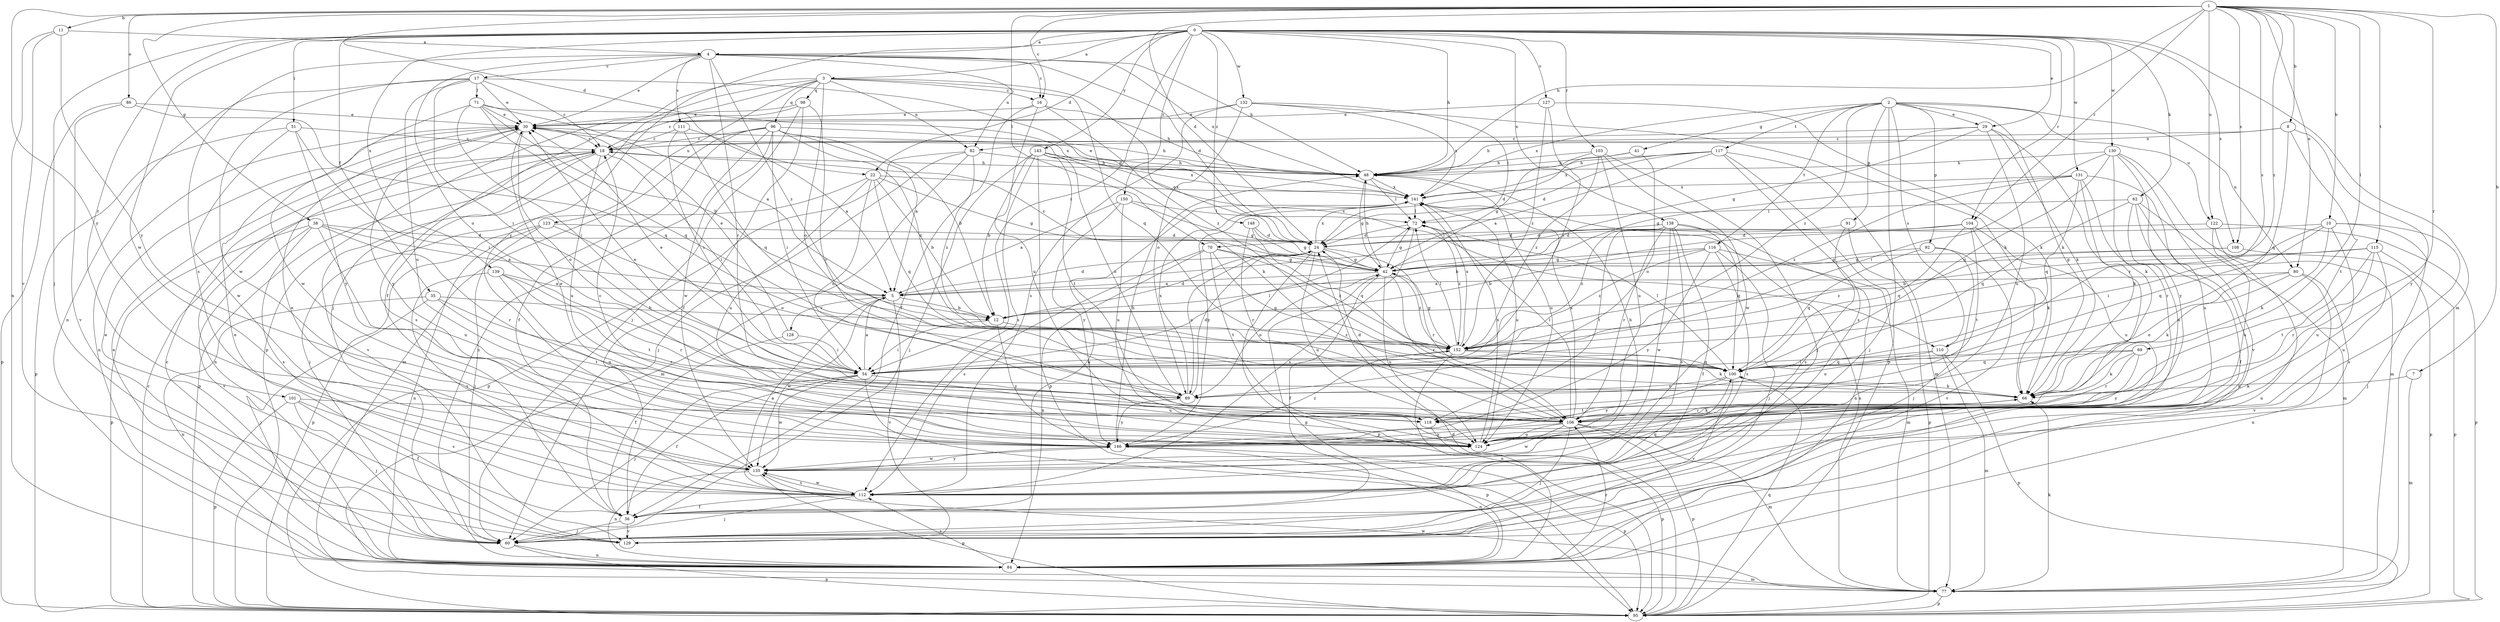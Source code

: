 strict digraph  {
0;
1;
2;
3;
4;
5;
7;
8;
10;
11;
12;
16;
17;
18;
22;
24;
29;
30;
35;
36;
38;
41;
42;
48;
51;
54;
60;
62;
66;
69;
70;
71;
72;
77;
80;
82;
84;
86;
89;
91;
92;
95;
96;
98;
100;
101;
103;
104;
106;
108;
110;
111;
112;
115;
116;
117;
118;
122;
123;
124;
127;
128;
129;
130;
131;
132;
135;
138;
139;
141;
143;
146;
148;
150;
152;
0 -> 3  [label=a];
0 -> 4  [label=a];
0 -> 22  [label=d];
0 -> 29  [label=e];
0 -> 35  [label=f];
0 -> 48  [label=h];
0 -> 51  [label=i];
0 -> 54  [label=i];
0 -> 60  [label=j];
0 -> 62  [label=k];
0 -> 77  [label=m];
0 -> 101  [label=r];
0 -> 103  [label=r];
0 -> 104  [label=r];
0 -> 108  [label=s];
0 -> 127  [label=v];
0 -> 130  [label=w];
0 -> 131  [label=w];
0 -> 132  [label=w];
0 -> 135  [label=w];
0 -> 138  [label=x];
0 -> 139  [label=x];
0 -> 143  [label=y];
0 -> 146  [label=y];
0 -> 148  [label=z];
0 -> 150  [label=z];
1 -> 7  [label=b];
1 -> 8  [label=b];
1 -> 10  [label=b];
1 -> 11  [label=b];
1 -> 16  [label=c];
1 -> 22  [label=d];
1 -> 24  [label=d];
1 -> 38  [label=g];
1 -> 48  [label=h];
1 -> 69  [label=l];
1 -> 70  [label=l];
1 -> 80  [label=n];
1 -> 86  [label=o];
1 -> 104  [label=r];
1 -> 106  [label=r];
1 -> 108  [label=s];
1 -> 110  [label=s];
1 -> 115  [label=t];
1 -> 122  [label=u];
1 -> 146  [label=y];
1 -> 152  [label=z];
2 -> 29  [label=e];
2 -> 41  [label=g];
2 -> 66  [label=k];
2 -> 80  [label=n];
2 -> 91  [label=p];
2 -> 92  [label=p];
2 -> 95  [label=p];
2 -> 110  [label=s];
2 -> 116  [label=t];
2 -> 117  [label=t];
2 -> 122  [label=u];
2 -> 141  [label=x];
2 -> 152  [label=z];
3 -> 16  [label=c];
3 -> 36  [label=f];
3 -> 60  [label=j];
3 -> 82  [label=n];
3 -> 89  [label=o];
3 -> 95  [label=p];
3 -> 96  [label=q];
3 -> 98  [label=q];
3 -> 100  [label=q];
3 -> 110  [label=s];
3 -> 123  [label=u];
4 -> 16  [label=c];
4 -> 17  [label=c];
4 -> 24  [label=d];
4 -> 30  [label=e];
4 -> 48  [label=h];
4 -> 82  [label=n];
4 -> 89  [label=o];
4 -> 106  [label=r];
4 -> 111  [label=s];
4 -> 112  [label=s];
4 -> 141  [label=x];
4 -> 152  [label=z];
5 -> 12  [label=b];
5 -> 24  [label=d];
5 -> 128  [label=v];
5 -> 129  [label=v];
5 -> 135  [label=w];
7 -> 66  [label=k];
7 -> 77  [label=m];
8 -> 18  [label=c];
8 -> 82  [label=n];
8 -> 100  [label=q];
8 -> 118  [label=t];
8 -> 146  [label=y];
10 -> 54  [label=i];
10 -> 60  [label=j];
10 -> 66  [label=k];
10 -> 70  [label=l];
10 -> 100  [label=q];
10 -> 112  [label=s];
10 -> 124  [label=u];
11 -> 4  [label=a];
11 -> 84  [label=n];
11 -> 129  [label=v];
11 -> 146  [label=y];
12 -> 24  [label=d];
12 -> 54  [label=i];
12 -> 146  [label=y];
12 -> 152  [label=z];
16 -> 30  [label=e];
16 -> 36  [label=f];
16 -> 48  [label=h];
16 -> 124  [label=u];
16 -> 152  [label=z];
17 -> 18  [label=c];
17 -> 24  [label=d];
17 -> 30  [label=e];
17 -> 54  [label=i];
17 -> 71  [label=l];
17 -> 84  [label=n];
17 -> 124  [label=u];
17 -> 135  [label=w];
18 -> 48  [label=h];
18 -> 54  [label=i];
18 -> 84  [label=n];
18 -> 95  [label=p];
18 -> 112  [label=s];
18 -> 124  [label=u];
18 -> 129  [label=v];
22 -> 12  [label=b];
22 -> 42  [label=g];
22 -> 60  [label=j];
22 -> 89  [label=o];
22 -> 100  [label=q];
22 -> 124  [label=u];
22 -> 141  [label=x];
24 -> 30  [label=e];
24 -> 42  [label=g];
24 -> 89  [label=o];
24 -> 95  [label=p];
24 -> 106  [label=r];
24 -> 124  [label=u];
24 -> 141  [label=x];
29 -> 18  [label=c];
29 -> 42  [label=g];
29 -> 48  [label=h];
29 -> 66  [label=k];
29 -> 106  [label=r];
29 -> 124  [label=u];
30 -> 18  [label=c];
30 -> 84  [label=n];
30 -> 89  [label=o];
30 -> 146  [label=y];
35 -> 12  [label=b];
35 -> 60  [label=j];
35 -> 84  [label=n];
35 -> 106  [label=r];
35 -> 118  [label=t];
36 -> 60  [label=j];
36 -> 129  [label=v];
36 -> 141  [label=x];
38 -> 5  [label=a];
38 -> 24  [label=d];
38 -> 95  [label=p];
38 -> 106  [label=r];
38 -> 112  [label=s];
38 -> 124  [label=u];
38 -> 129  [label=v];
41 -> 24  [label=d];
41 -> 48  [label=h];
41 -> 89  [label=o];
42 -> 5  [label=a];
42 -> 18  [label=c];
42 -> 36  [label=f];
42 -> 48  [label=h];
42 -> 89  [label=o];
42 -> 106  [label=r];
42 -> 124  [label=u];
42 -> 152  [label=z];
48 -> 30  [label=e];
48 -> 42  [label=g];
48 -> 72  [label=l];
48 -> 124  [label=u];
48 -> 141  [label=x];
51 -> 18  [label=c];
51 -> 54  [label=i];
51 -> 95  [label=p];
51 -> 135  [label=w];
51 -> 146  [label=y];
54 -> 5  [label=a];
54 -> 30  [label=e];
54 -> 36  [label=f];
54 -> 60  [label=j];
54 -> 72  [label=l];
54 -> 95  [label=p];
54 -> 124  [label=u];
54 -> 135  [label=w];
60 -> 30  [label=e];
60 -> 84  [label=n];
60 -> 95  [label=p];
62 -> 36  [label=f];
62 -> 72  [label=l];
62 -> 77  [label=m];
62 -> 84  [label=n];
62 -> 100  [label=q];
62 -> 124  [label=u];
66 -> 30  [label=e];
66 -> 106  [label=r];
66 -> 118  [label=t];
69 -> 54  [label=i];
69 -> 66  [label=k];
69 -> 100  [label=q];
69 -> 106  [label=r];
69 -> 146  [label=y];
70 -> 42  [label=g];
70 -> 84  [label=n];
70 -> 100  [label=q];
70 -> 112  [label=s];
70 -> 118  [label=t];
70 -> 152  [label=z];
71 -> 5  [label=a];
71 -> 12  [label=b];
71 -> 30  [label=e];
71 -> 54  [label=i];
71 -> 100  [label=q];
71 -> 135  [label=w];
71 -> 141  [label=x];
72 -> 24  [label=d];
72 -> 42  [label=g];
72 -> 112  [label=s];
72 -> 152  [label=z];
77 -> 66  [label=k];
77 -> 95  [label=p];
77 -> 135  [label=w];
77 -> 141  [label=x];
80 -> 5  [label=a];
80 -> 66  [label=k];
80 -> 84  [label=n];
80 -> 89  [label=o];
80 -> 129  [label=v];
82 -> 48  [label=h];
82 -> 60  [label=j];
82 -> 77  [label=m];
82 -> 95  [label=p];
82 -> 152  [label=z];
84 -> 18  [label=c];
84 -> 30  [label=e];
84 -> 42  [label=g];
84 -> 77  [label=m];
84 -> 106  [label=r];
84 -> 112  [label=s];
86 -> 30  [label=e];
86 -> 95  [label=p];
86 -> 100  [label=q];
86 -> 129  [label=v];
89 -> 24  [label=d];
89 -> 141  [label=x];
89 -> 146  [label=y];
91 -> 24  [label=d];
91 -> 95  [label=p];
91 -> 112  [label=s];
92 -> 42  [label=g];
92 -> 60  [label=j];
92 -> 100  [label=q];
92 -> 129  [label=v];
95 -> 18  [label=c];
95 -> 24  [label=d];
95 -> 100  [label=q];
96 -> 5  [label=a];
96 -> 12  [label=b];
96 -> 18  [label=c];
96 -> 36  [label=f];
96 -> 48  [label=h];
96 -> 54  [label=i];
96 -> 77  [label=m];
96 -> 84  [label=n];
96 -> 135  [label=w];
96 -> 152  [label=z];
98 -> 18  [label=c];
98 -> 30  [label=e];
98 -> 36  [label=f];
98 -> 60  [label=j];
98 -> 106  [label=r];
100 -> 66  [label=k];
100 -> 72  [label=l];
100 -> 89  [label=o];
100 -> 129  [label=v];
100 -> 146  [label=y];
101 -> 36  [label=f];
101 -> 60  [label=j];
101 -> 95  [label=p];
101 -> 112  [label=s];
101 -> 118  [label=t];
103 -> 42  [label=g];
103 -> 48  [label=h];
103 -> 60  [label=j];
103 -> 124  [label=u];
103 -> 135  [label=w];
103 -> 152  [label=z];
104 -> 12  [label=b];
104 -> 24  [label=d];
104 -> 66  [label=k];
104 -> 100  [label=q];
104 -> 118  [label=t];
104 -> 124  [label=u];
106 -> 24  [label=d];
106 -> 60  [label=j];
106 -> 66  [label=k];
106 -> 72  [label=l];
106 -> 77  [label=m];
106 -> 95  [label=p];
106 -> 124  [label=u];
106 -> 135  [label=w];
106 -> 141  [label=x];
106 -> 146  [label=y];
108 -> 42  [label=g];
108 -> 95  [label=p];
108 -> 152  [label=z];
110 -> 77  [label=m];
110 -> 89  [label=o];
110 -> 95  [label=p];
110 -> 100  [label=q];
111 -> 5  [label=a];
111 -> 18  [label=c];
111 -> 54  [label=i];
111 -> 100  [label=q];
112 -> 5  [label=a];
112 -> 30  [label=e];
112 -> 36  [label=f];
112 -> 60  [label=j];
112 -> 100  [label=q];
112 -> 135  [label=w];
115 -> 12  [label=b];
115 -> 42  [label=g];
115 -> 95  [label=p];
115 -> 106  [label=r];
115 -> 118  [label=t];
115 -> 124  [label=u];
116 -> 12  [label=b];
116 -> 42  [label=g];
116 -> 60  [label=j];
116 -> 77  [label=m];
116 -> 112  [label=s];
116 -> 146  [label=y];
116 -> 152  [label=z];
117 -> 5  [label=a];
117 -> 24  [label=d];
117 -> 48  [label=h];
117 -> 60  [label=j];
117 -> 77  [label=m];
117 -> 112  [label=s];
117 -> 141  [label=x];
118 -> 95  [label=p];
122 -> 24  [label=d];
122 -> 84  [label=n];
122 -> 95  [label=p];
122 -> 124  [label=u];
123 -> 24  [label=d];
123 -> 60  [label=j];
123 -> 84  [label=n];
123 -> 89  [label=o];
123 -> 95  [label=p];
124 -> 18  [label=c];
124 -> 30  [label=e];
124 -> 141  [label=x];
127 -> 30  [label=e];
127 -> 54  [label=i];
127 -> 66  [label=k];
127 -> 152  [label=z];
128 -> 30  [label=e];
128 -> 36  [label=f];
128 -> 54  [label=i];
129 -> 30  [label=e];
130 -> 48  [label=h];
130 -> 54  [label=i];
130 -> 66  [label=k];
130 -> 77  [label=m];
130 -> 100  [label=q];
130 -> 129  [label=v];
130 -> 146  [label=y];
131 -> 42  [label=g];
131 -> 66  [label=k];
131 -> 100  [label=q];
131 -> 106  [label=r];
131 -> 124  [label=u];
131 -> 141  [label=x];
131 -> 152  [label=z];
132 -> 30  [label=e];
132 -> 66  [label=k];
132 -> 72  [label=l];
132 -> 89  [label=o];
132 -> 112  [label=s];
132 -> 141  [label=x];
135 -> 48  [label=h];
135 -> 84  [label=n];
135 -> 95  [label=p];
135 -> 112  [label=s];
135 -> 146  [label=y];
138 -> 24  [label=d];
138 -> 36  [label=f];
138 -> 84  [label=n];
138 -> 100  [label=q];
138 -> 106  [label=r];
138 -> 112  [label=s];
138 -> 118  [label=t];
138 -> 135  [label=w];
138 -> 152  [label=z];
139 -> 5  [label=a];
139 -> 106  [label=r];
139 -> 112  [label=s];
139 -> 118  [label=t];
139 -> 124  [label=u];
141 -> 72  [label=l];
141 -> 124  [label=u];
141 -> 146  [label=y];
143 -> 12  [label=b];
143 -> 48  [label=h];
143 -> 60  [label=j];
143 -> 66  [label=k];
143 -> 89  [label=o];
143 -> 95  [label=p];
143 -> 112  [label=s];
143 -> 118  [label=t];
143 -> 141  [label=x];
146 -> 48  [label=h];
146 -> 84  [label=n];
146 -> 95  [label=p];
146 -> 135  [label=w];
146 -> 152  [label=z];
148 -> 24  [label=d];
148 -> 42  [label=g];
148 -> 100  [label=q];
148 -> 106  [label=r];
150 -> 5  [label=a];
150 -> 42  [label=g];
150 -> 72  [label=l];
150 -> 124  [label=u];
150 -> 146  [label=y];
152 -> 42  [label=g];
152 -> 54  [label=i];
152 -> 66  [label=k];
152 -> 72  [label=l];
152 -> 84  [label=n];
152 -> 100  [label=q];
152 -> 141  [label=x];
}
